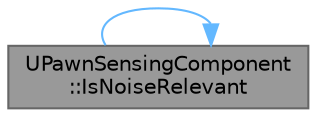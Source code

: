 digraph "UPawnSensingComponent::IsNoiseRelevant"
{
 // INTERACTIVE_SVG=YES
 // LATEX_PDF_SIZE
  bgcolor="transparent";
  edge [fontname=Helvetica,fontsize=10,labelfontname=Helvetica,labelfontsize=10];
  node [fontname=Helvetica,fontsize=10,shape=box,height=0.2,width=0.4];
  rankdir="LR";
  Node1 [id="Node000001",label="UPawnSensingComponent\l::IsNoiseRelevant",height=0.2,width=0.4,color="gray40", fillcolor="grey60", style="filled", fontcolor="black",tooltip="Test whether the noise is loud enough and recent enough to care about."];
  Node1 -> Node1 [id="edge1_Node000001_Node000001",color="steelblue1",style="solid",tooltip=" "];
}
